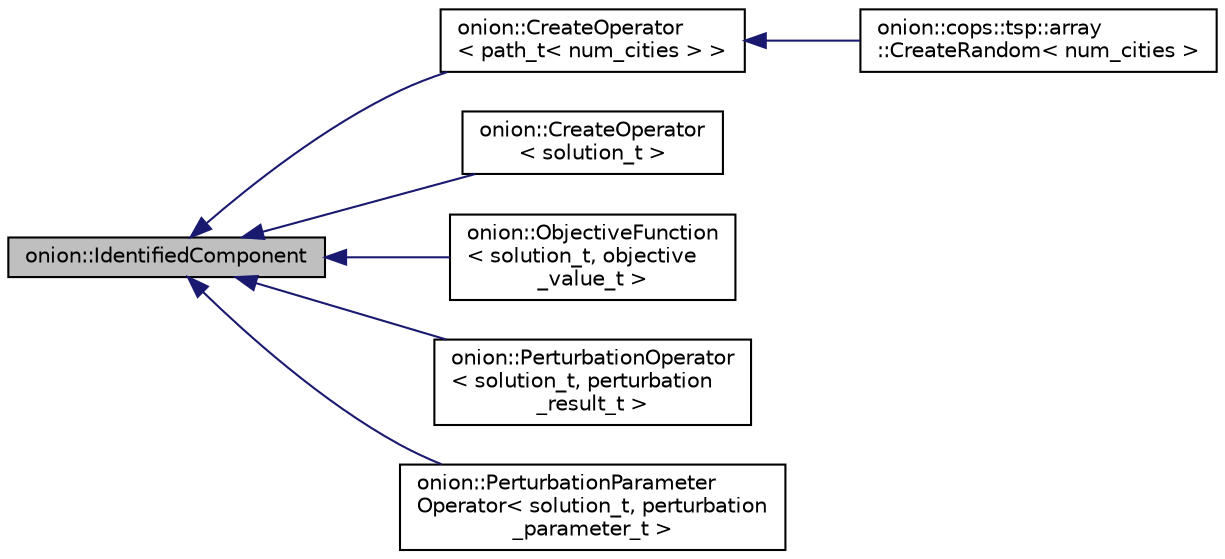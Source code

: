 digraph "onion::IdentifiedComponent"
{
 // LATEX_PDF_SIZE
  edge [fontname="Helvetica",fontsize="10",labelfontname="Helvetica",labelfontsize="10"];
  node [fontname="Helvetica",fontsize="10",shape=record];
  rankdir="LR";
  Node1 [label="onion::IdentifiedComponent",height=0.2,width=0.4,color="black", fillcolor="grey75", style="filled", fontcolor="black",tooltip="Onion components derive from this class in order to add identification functionality."];
  Node1 -> Node2 [dir="back",color="midnightblue",fontsize="10",style="solid",fontname="Helvetica"];
  Node2 [label="onion::CreateOperator\l\< path_t\< num_cities \> \>",height=0.2,width=0.4,color="black", fillcolor="white", style="filled",URL="$classonion_1_1_create_operator.html",tooltip=" "];
  Node2 -> Node3 [dir="back",color="midnightblue",fontsize="10",style="solid",fontname="Helvetica"];
  Node3 [label="onion::cops::tsp::array\l::CreateRandom\< num_cities \>",height=0.2,width=0.4,color="black", fillcolor="white", style="filled",URL="$classonion_1_1cops_1_1tsp_1_1array_1_1_create_random.html",tooltip=" "];
  Node1 -> Node4 [dir="back",color="midnightblue",fontsize="10",style="solid",fontname="Helvetica"];
  Node4 [label="onion::CreateOperator\l\< solution_t \>",height=0.2,width=0.4,color="black", fillcolor="white", style="filled",URL="$classonion_1_1_create_operator.html",tooltip="Abstract Data Type that defines the CreateOperator component."];
  Node1 -> Node5 [dir="back",color="midnightblue",fontsize="10",style="solid",fontname="Helvetica"];
  Node5 [label="onion::ObjectiveFunction\l\< solution_t, objective\l_value_t \>",height=0.2,width=0.4,color="black", fillcolor="white", style="filled",URL="$classonion_1_1_objective_function.html",tooltip="Defines the interface of ObjectiveFunction components."];
  Node1 -> Node6 [dir="back",color="midnightblue",fontsize="10",style="solid",fontname="Helvetica"];
  Node6 [label="onion::PerturbationOperator\l\< solution_t, perturbation\l_result_t \>",height=0.2,width=0.4,color="black", fillcolor="white", style="filled",URL="$classonion_1_1_perturbation_operator.html",tooltip="Defines the interface of the Perturbation Operator."];
  Node1 -> Node7 [dir="back",color="midnightblue",fontsize="10",style="solid",fontname="Helvetica"];
  Node7 [label="onion::PerturbationParameter\lOperator\< solution_t, perturbation\l_parameter_t \>",height=0.2,width=0.4,color="black", fillcolor="white", style="filled",URL="$classonion_1_1_perturbation_parameter_operator.html",tooltip="Defines the interface of the PerturbationParameter Operator."];
}
